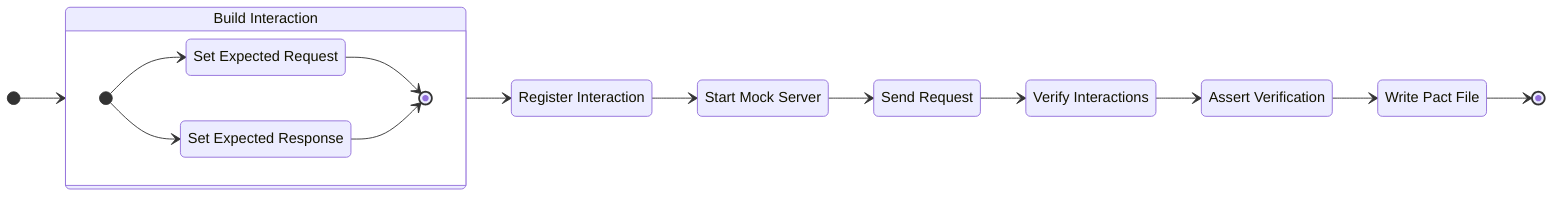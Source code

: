 stateDiagram-v2
    direction LR

    Build: Build Interaction
    Request: Set Expected Request
    Response: Set Expected Response
    Register: Register Interaction
    Mock: Start Mock Server
    Send: Send Request
    Verify: Verify Interactions
    Assert: Assert Verification
    Write: Write Pact File

    [*] --> Build
    state Build {
        direction LR

        [*] --> Request
        [*] --> Response
        Request --> [*]
        Response --> [*]
    }
    Build --> Register
    Register --> Mock
    Mock --> Send
    Send --> Verify
    Verify --> Assert
    Assert --> Write
    Write --> [*]